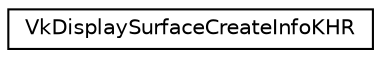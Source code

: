 digraph "Graphical Class Hierarchy"
{
 // LATEX_PDF_SIZE
  edge [fontname="Helvetica",fontsize="10",labelfontname="Helvetica",labelfontsize="10"];
  node [fontname="Helvetica",fontsize="10",shape=record];
  rankdir="LR";
  Node0 [label="VkDisplaySurfaceCreateInfoKHR",height=0.2,width=0.4,color="black", fillcolor="white", style="filled",URL="$db/d64/structVkDisplaySurfaceCreateInfoKHR.html",tooltip=" "];
}
